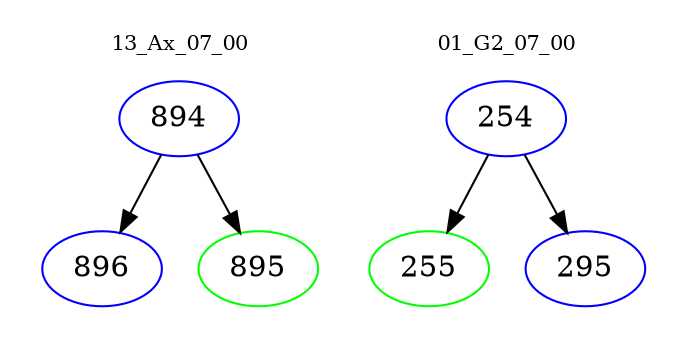 digraph{
subgraph cluster_0 {
color = white
label = "13_Ax_07_00";
fontsize=10;
T0_894 [label="894", color="blue"]
T0_894 -> T0_896 [color="black"]
T0_896 [label="896", color="blue"]
T0_894 -> T0_895 [color="black"]
T0_895 [label="895", color="green"]
}
subgraph cluster_1 {
color = white
label = "01_G2_07_00";
fontsize=10;
T1_254 [label="254", color="blue"]
T1_254 -> T1_255 [color="black"]
T1_255 [label="255", color="green"]
T1_254 -> T1_295 [color="black"]
T1_295 [label="295", color="blue"]
}
}
